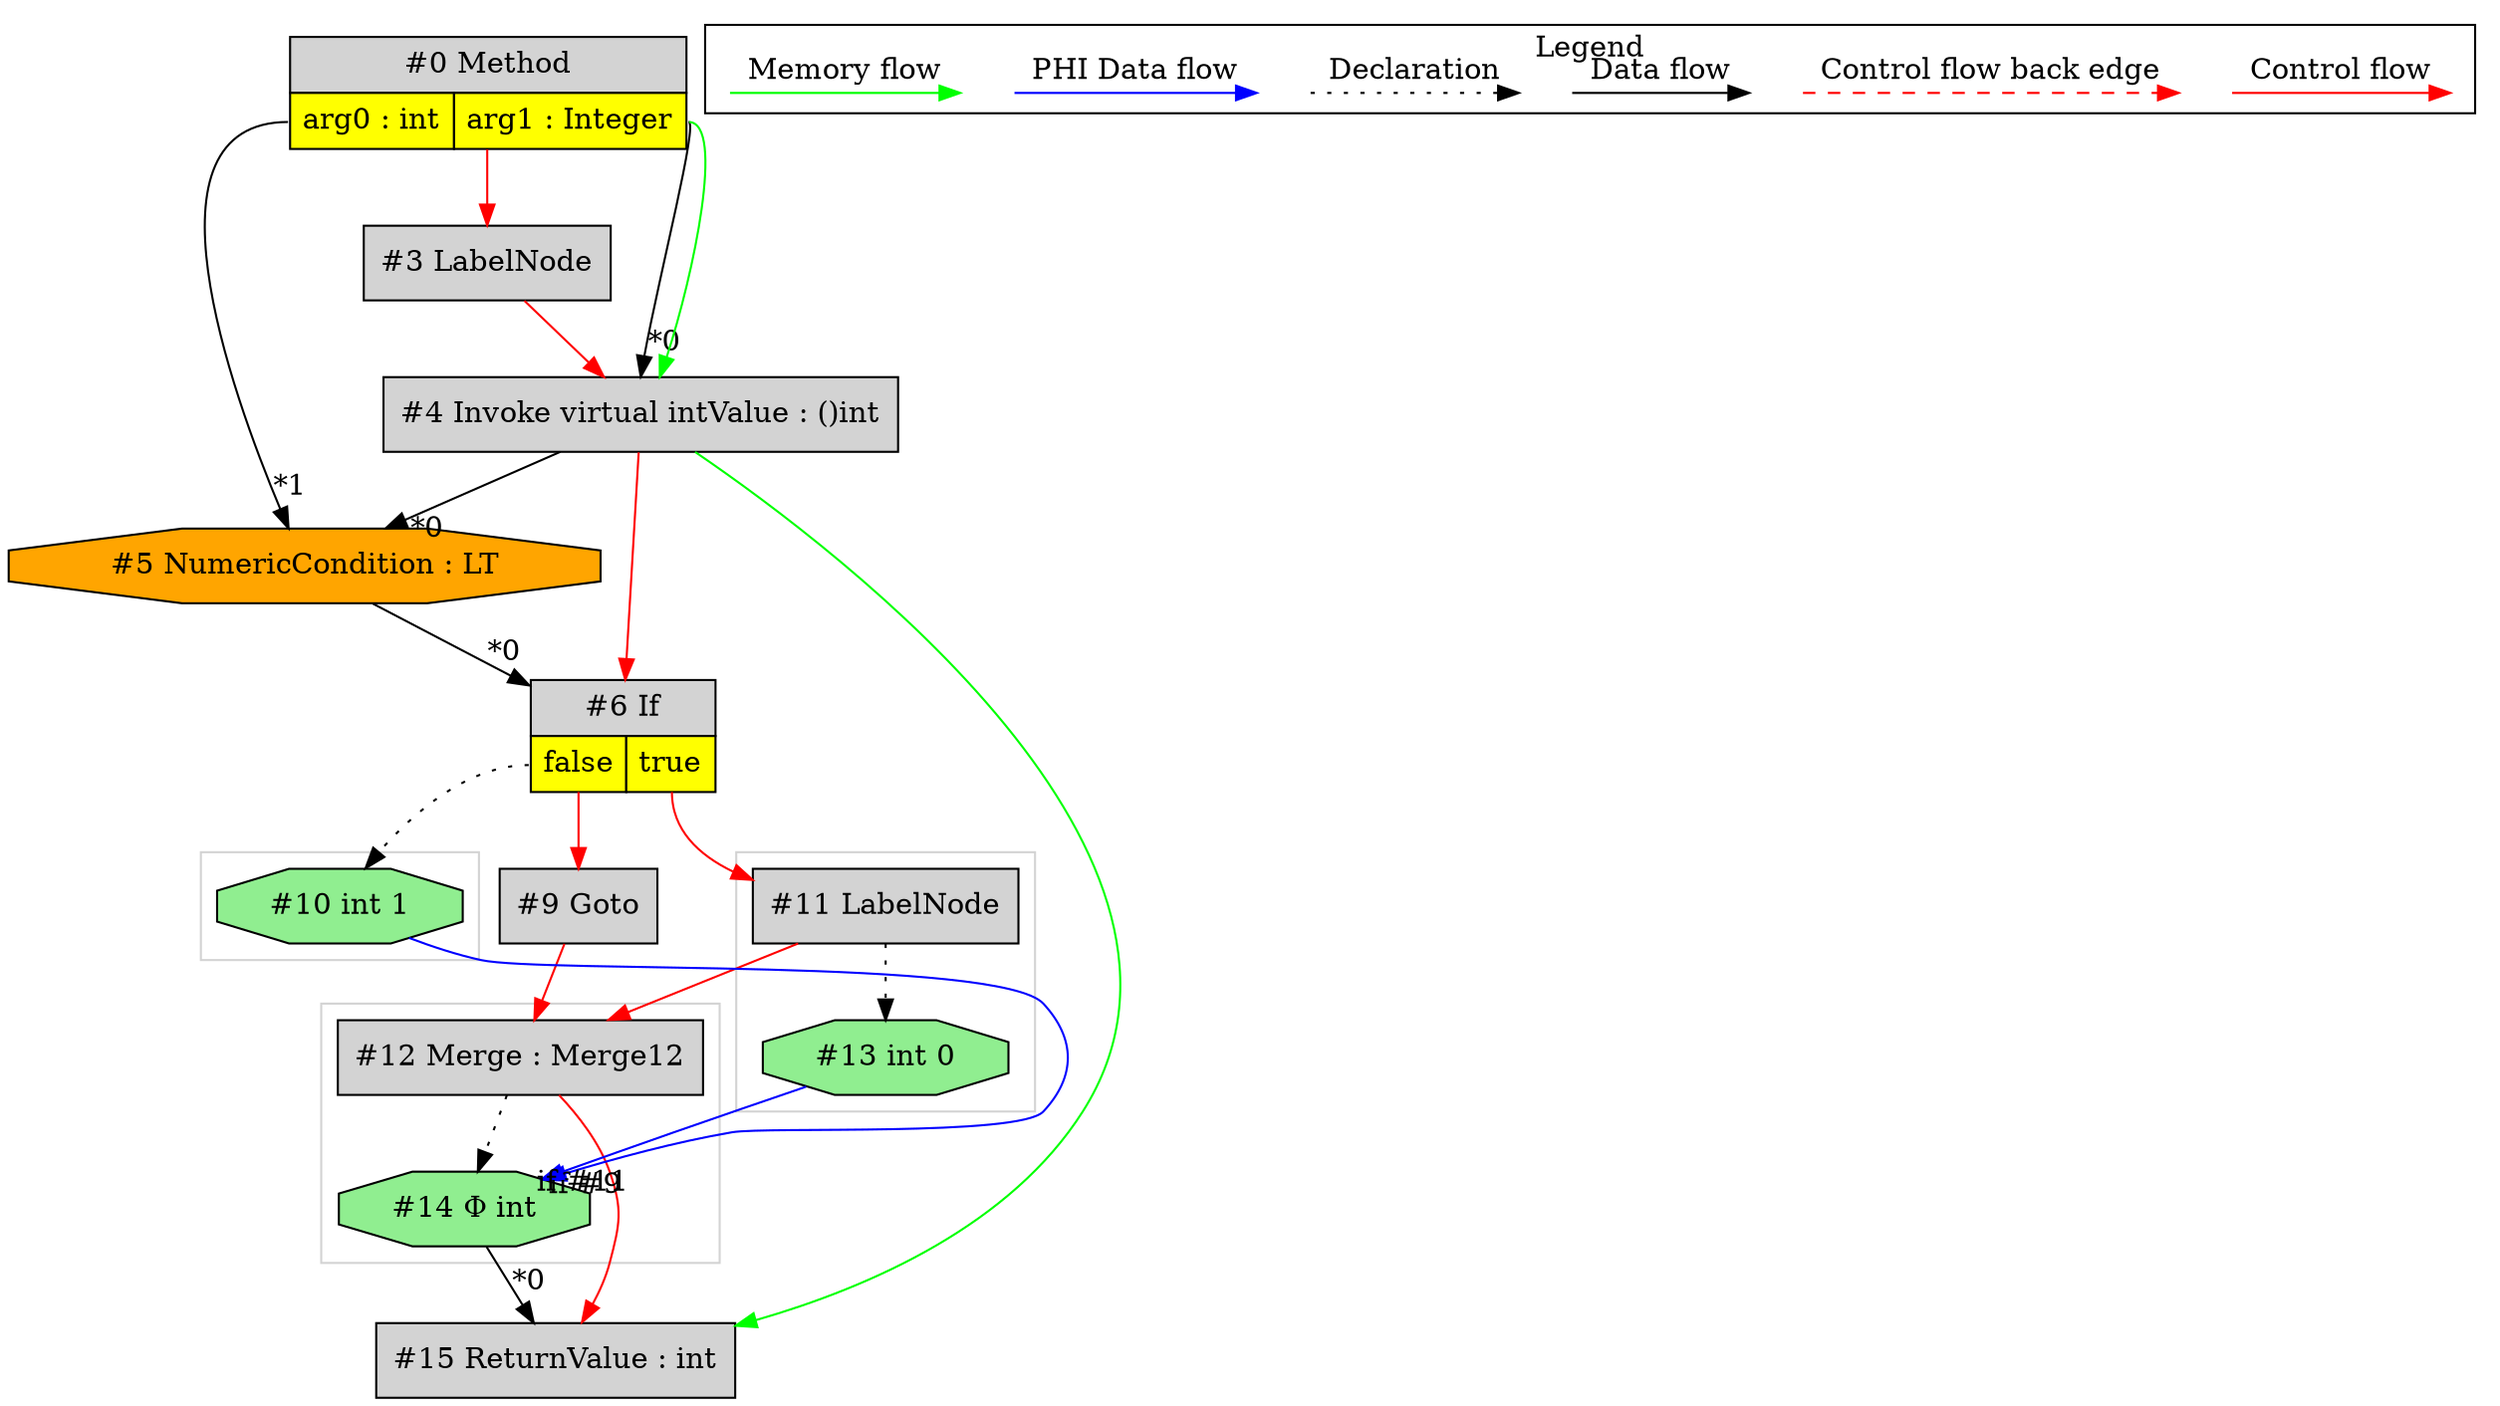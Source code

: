 digraph {
 ordering="in";
 node0[margin="0", label=<<table border="0" cellborder="1" cellspacing="0" cellpadding="5"><tr><td colspan="2">#0 Method</td></tr><tr><td port="prj1" bgcolor="yellow">arg0 : int</td><td port="prj2" bgcolor="yellow">arg1 : Integer</td></tr></table>>,shape=none, fillcolor=lightgrey, style=filled];
 node4[label="#4 Invoke virtual intValue : ()int",shape=box, fillcolor=lightgrey, style=filled];
 node0:prj2 -> node4[headlabel="*0", labeldistance=2];
 node3 -> node4[labeldistance=2, color=red, fontcolor=red];
 node0 -> node4[labeldistance=2, color=green, constraint=false];
 node3[label="#3 LabelNode",shape=box, fillcolor=lightgrey, style=filled];
 node0 -> node3[labeldistance=2, color=red, fontcolor=red];
 node5[label="#5 NumericCondition : LT",shape=octagon, fillcolor=orange, style=filled];
 node4 -> node5[headlabel="*0", labeldistance=2];
 node0:prj1 -> node5[headlabel="*1", labeldistance=2];
 node6[margin="0", label=<<table border="0" cellborder="1" cellspacing="0" cellpadding="5"><tr><td colspan="2">#6 If</td></tr><tr><td port="prj7" bgcolor="yellow">false</td><td port="prj8" bgcolor="yellow">true</td></tr></table>>,shape=none, fillcolor=lightgrey, style=filled];
 node5 -> node6[headlabel="*0", labeldistance=2];
 node4 -> node6[labeldistance=2, color=red, fontcolor=red];
 node11[label="#11 LabelNode",shape=box, fillcolor=lightgrey, style=filled];
 node6:prj8 -> node11[labeldistance=2, color=red, fontcolor=red];
 node12[label="#12 Merge : Merge12",shape=box, fillcolor=lightgrey, style=filled];
 node9 -> node12[labeldistance=2, color=red, fontcolor=red];
 node11 -> node12[labeldistance=2, color=red, fontcolor=red];
 node9[label="#9 Goto",shape=box, fillcolor=lightgrey, style=filled];
 node6:prj7 -> node9[labeldistance=2, color=red, fontcolor=red];
 node10[label="#10 int 1",shape=octagon, fillcolor=lightgreen, style=filled];
 node6:prj7 -> node10[style=dotted];
 node14[label="#14 Φ int",shape=octagon, fillcolor=lightgreen, style=filled];
 node12 -> node14[style=dotted];
 node10 -> node14[headlabel="if #9", labeldistance=2, color=blue, constraint=false];
 node13 -> node14[headlabel="if #11", labeldistance=2, color=blue, constraint=false];
 node13[label="#13 int 0",shape=octagon, fillcolor=lightgreen, style=filled];
 node11 -> node13[style=dotted];
 node15[label="#15 ReturnValue : int",shape=box, fillcolor=lightgrey, style=filled];
 node14 -> node15[headlabel="*0", labeldistance=2];
 node12 -> node15[labeldistance=2, color=red, fontcolor=red];
 node4 -> node15[labeldistance=2, color=green, constraint=false];
 subgraph cluster_0 {
  color=lightgray;
  node10;
 }
 subgraph cluster_1 {
  color=lightgray;
  node12;
  node14;
 }
 subgraph cluster_2 {
  color=lightgray;
  node11;
  node13;
 }
 subgraph cluster_000 {
  label = "Legend";
  node [shape=point]
  {
   rank=same;
   c0 [style = invis];
   c1 [style = invis];
   c2 [style = invis];
   c3 [style = invis];
   d0 [style = invis];
   d1 [style = invis];
   d2 [style = invis];
   d3 [style = invis];
   d4 [style = invis];
   d5 [style = invis];
   d6 [style = invis];
   d7 [style = invis];
  }
  c0 -> c1 [label="Control flow", style=solid, color=red]
  c2 -> c3 [label="Control flow back edge", style=dashed, color=red]
  d0 -> d1 [label="Data flow"]
  d2 -> d3 [label="Declaration", style=dotted]
  d4 -> d5 [label="PHI Data flow", color=blue]
  d6 -> d7 [label="Memory flow", color=green]
 }

}

